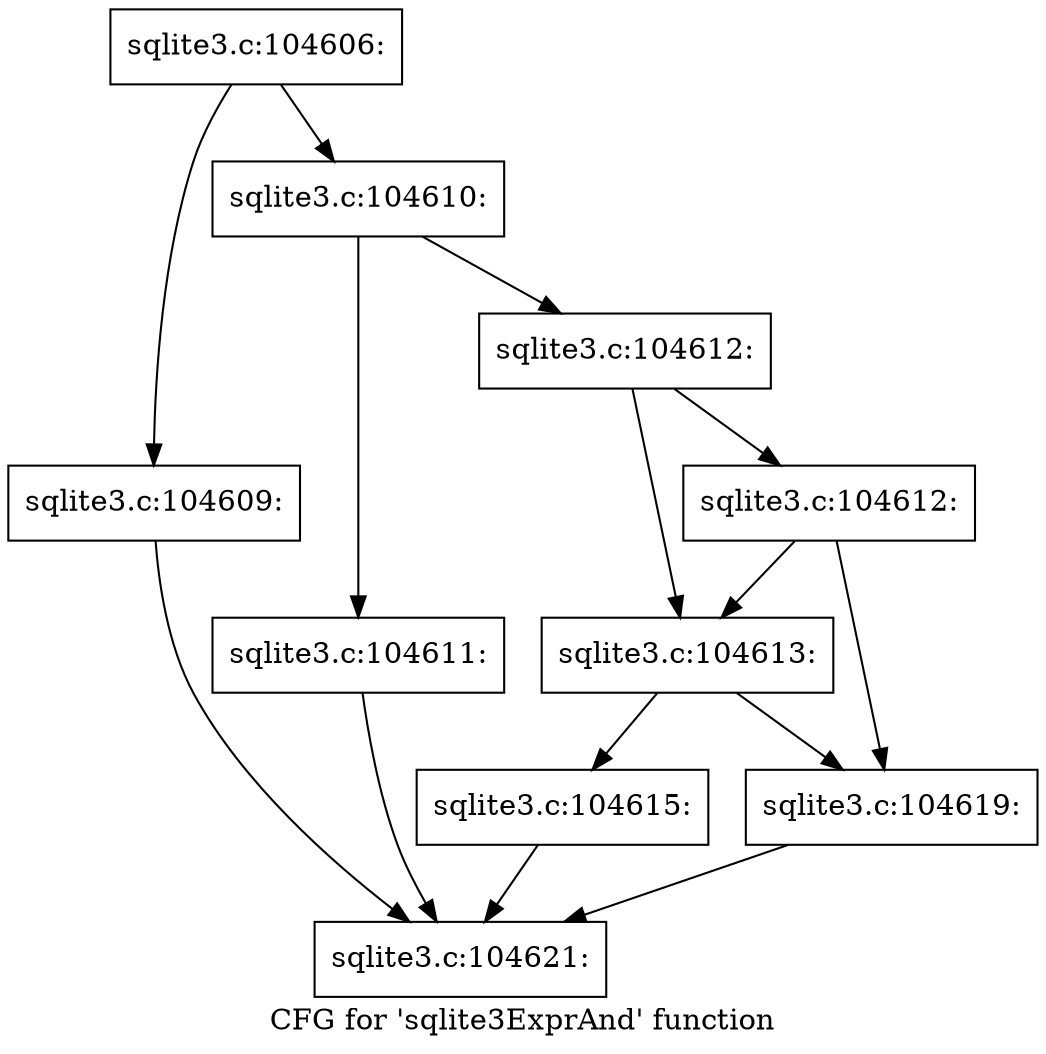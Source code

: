 digraph "CFG for 'sqlite3ExprAnd' function" {
	label="CFG for 'sqlite3ExprAnd' function";

	Node0x55c0fa0d6020 [shape=record,label="{sqlite3.c:104606:}"];
	Node0x55c0fa0d6020 -> Node0x55c0fa0d9d50;
	Node0x55c0fa0d6020 -> Node0x55c0fa0d9df0;
	Node0x55c0fa0d9d50 [shape=record,label="{sqlite3.c:104609:}"];
	Node0x55c0fa0d9d50 -> Node0x55c0fa0d61a0;
	Node0x55c0fa0d9df0 [shape=record,label="{sqlite3.c:104610:}"];
	Node0x55c0fa0d9df0 -> Node0x55c0fa0da3c0;
	Node0x55c0fa0d9df0 -> Node0x55c0fa0da460;
	Node0x55c0fa0da3c0 [shape=record,label="{sqlite3.c:104611:}"];
	Node0x55c0fa0da3c0 -> Node0x55c0fa0d61a0;
	Node0x55c0fa0da460 [shape=record,label="{sqlite3.c:104612:}"];
	Node0x55c0fa0da460 -> Node0x55c0fa0dab20;
	Node0x55c0fa0da460 -> Node0x55c0fa0daba0;
	Node0x55c0fa0daba0 [shape=record,label="{sqlite3.c:104612:}"];
	Node0x55c0fa0daba0 -> Node0x55c0fa0dab20;
	Node0x55c0fa0daba0 -> Node0x55c0fa0daad0;
	Node0x55c0fa0dab20 [shape=record,label="{sqlite3.c:104613:}"];
	Node0x55c0fa0dab20 -> Node0x55c0fa0daad0;
	Node0x55c0fa0dab20 -> Node0x55c0fa0daa30;
	Node0x55c0fa0daa30 [shape=record,label="{sqlite3.c:104615:}"];
	Node0x55c0fa0daa30 -> Node0x55c0fa0d61a0;
	Node0x55c0fa0daad0 [shape=record,label="{sqlite3.c:104619:}"];
	Node0x55c0fa0daad0 -> Node0x55c0fa0d61a0;
	Node0x55c0fa0d61a0 [shape=record,label="{sqlite3.c:104621:}"];
}
